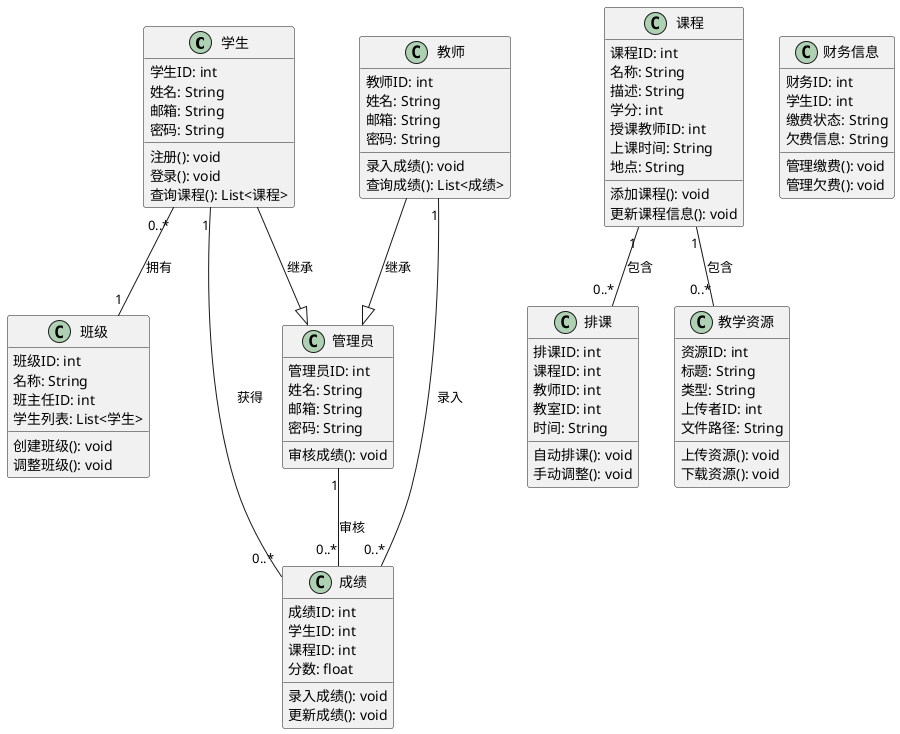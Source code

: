 @startuml

class 学生 {
    学生ID: int
    姓名: String
    邮箱: String
    密码: String
    注册(): void
    登录(): void
    查询课程(): List<课程>
}

class 教师 {
    教师ID: int
    姓名: String
    邮箱: String
    密码: String
    录入成绩(): void
    查询成绩(): List<成绩>
}

class 管理员 {
    管理员ID: int
    姓名: String
    邮箱: String
    密码: String
    审核成绩(): void
}

class 课程 {
    课程ID: int
    名称: String
    描述: String
    学分: int
    授课教师ID: int
    上课时间: String
    地点: String
    添加课程(): void
    更新课程信息(): void
}

class 成绩 {
    成绩ID: int
    学生ID: int
    课程ID: int
    分数: float
    录入成绩(): void
    更新成绩(): void
}

class 排课 {
    排课ID: int
    课程ID: int
    教师ID: int
    教室ID: int
    时间: String
    自动排课(): void
    手动调整(): void
}

class 教学资源 {
    资源ID: int
    标题: String
    类型: String
    上传者ID: int
    文件路径: String
    上传资源(): void
    下载资源(): void
}

class 班级 {
    班级ID: int
    名称: String
    班主任ID: int
    学生列表: List<学生>
    创建班级(): void
    调整班级(): void
}

class 财务信息 {
    财务ID: int
    学生ID: int
    缴费状态: String
    欠费信息: String
    管理缴费(): void
    管理欠费(): void
}

学生 --|> 管理员 : 继承
教师 --|> 管理员 : 继承

课程 "1" -- "0..*" 排课 : 包含
课程 "1" -- "0..*" 教学资源 : 包含
学生 "0..*" -- "1" 班级 : 拥有
学生 "1" -- "0..*" 成绩 : 获得
教师 "1" -- "0..*" 成绩 : 录入
管理员 "1" -- "0..*" 成绩 : 审核

@enduml